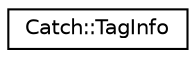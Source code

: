 digraph "Graphical Class Hierarchy"
{
  edge [fontname="Helvetica",fontsize="10",labelfontname="Helvetica",labelfontsize="10"];
  node [fontname="Helvetica",fontsize="10",shape=record];
  rankdir="LR";
  Node0 [label="Catch::TagInfo",height=0.2,width=0.4,color="black", fillcolor="white", style="filled",URL="$structCatch_1_1TagInfo.html"];
}
